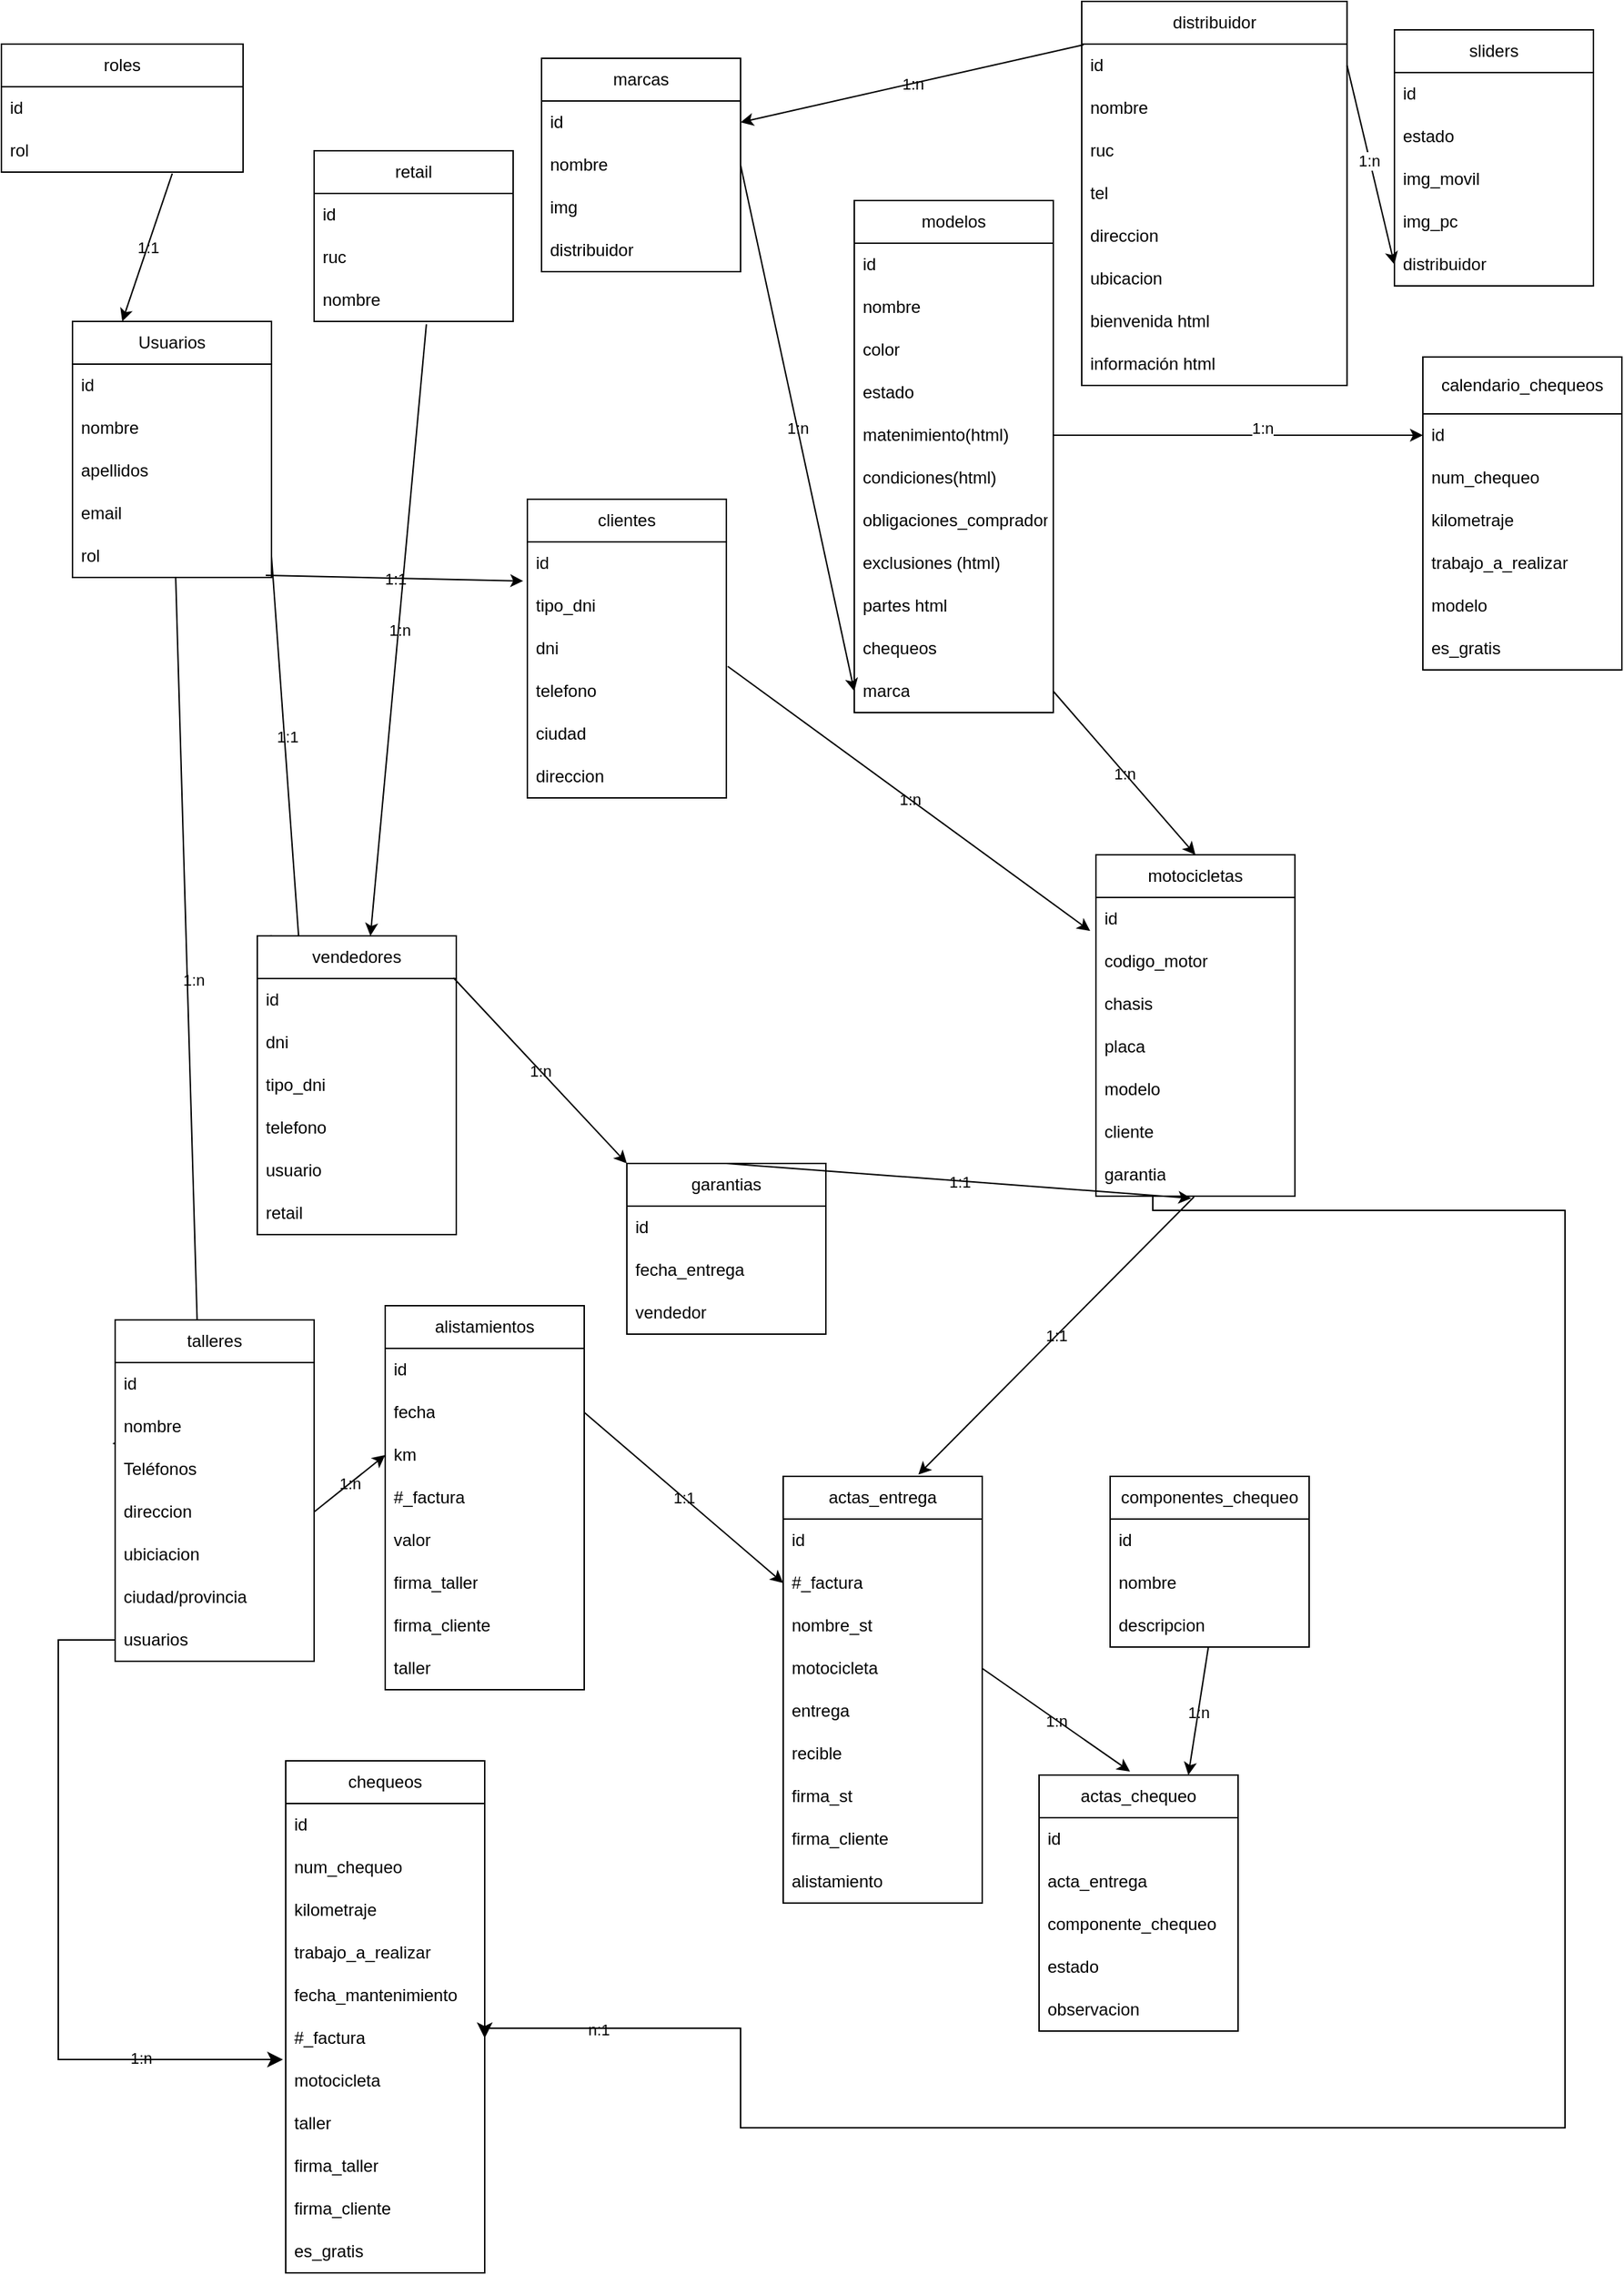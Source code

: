 <mxfile>
    <diagram id="kHcFkAv6b6tLs02qiDEr" name="Page-1">
        <mxGraphModel dx="869" dy="746" grid="1" gridSize="10" guides="1" tooltips="1" connect="1" arrows="1" fold="1" page="1" pageScale="1" pageWidth="1169" pageHeight="1654" math="0" shadow="0">
            <root>
                <mxCell id="0"/>
                <mxCell id="1" parent="0"/>
                <mxCell id="2" value="retail" style="swimlane;fontStyle=0;childLayout=stackLayout;horizontal=1;startSize=30;horizontalStack=0;resizeParent=1;resizeParentMax=0;resizeLast=0;collapsible=1;marginBottom=0;whiteSpace=wrap;html=1;labelBackgroundColor=none;labelBorderColor=none;swimlaneFillColor=default;" parent="1" vertex="1">
                    <mxGeometry x="240" y="115" width="140" height="120" as="geometry"/>
                </mxCell>
                <mxCell id="3" value="id" style="text;strokeColor=none;fillColor=none;align=left;verticalAlign=middle;spacingLeft=4;spacingRight=4;overflow=hidden;points=[[0,0.5],[1,0.5]];portConstraint=eastwest;rotatable=0;whiteSpace=wrap;html=1;labelBackgroundColor=none;labelBorderColor=none;swimlaneFillColor=default;" parent="2" vertex="1">
                    <mxGeometry y="30" width="140" height="30" as="geometry"/>
                </mxCell>
                <mxCell id="4" value="ruc" style="text;strokeColor=none;fillColor=none;align=left;verticalAlign=middle;spacingLeft=4;spacingRight=4;overflow=hidden;points=[[0,0.5],[1,0.5]];portConstraint=eastwest;rotatable=0;whiteSpace=wrap;html=1;labelBackgroundColor=none;labelBorderColor=none;swimlaneFillColor=default;" parent="2" vertex="1">
                    <mxGeometry y="60" width="140" height="30" as="geometry"/>
                </mxCell>
                <mxCell id="5" value="nombre" style="text;strokeColor=none;fillColor=none;align=left;verticalAlign=middle;spacingLeft=4;spacingRight=4;overflow=hidden;points=[[0,0.5],[1,0.5]];portConstraint=eastwest;rotatable=0;whiteSpace=wrap;html=1;labelBackgroundColor=none;labelBorderColor=none;swimlaneFillColor=default;" parent="2" vertex="1">
                    <mxGeometry y="90" width="140" height="30" as="geometry"/>
                </mxCell>
                <mxCell id="9" value="sliders" style="swimlane;fontStyle=0;childLayout=stackLayout;horizontal=1;startSize=30;horizontalStack=0;resizeParent=1;resizeParentMax=0;resizeLast=0;collapsible=1;marginBottom=0;whiteSpace=wrap;html=1;labelBackgroundColor=none;labelBorderColor=none;rounded=0;shadow=0;gradientColor=none;swimlaneFillColor=default;" parent="1" vertex="1">
                    <mxGeometry x="1000" y="30" width="140" height="180" as="geometry"/>
                </mxCell>
                <mxCell id="10" value="id" style="text;strokeColor=none;fillColor=none;align=left;verticalAlign=middle;spacingLeft=4;spacingRight=4;overflow=hidden;points=[[0,0.5],[1,0.5]];portConstraint=eastwest;rotatable=0;whiteSpace=wrap;html=1;labelBackgroundColor=none;labelBorderColor=none;swimlaneFillColor=default;" parent="9" vertex="1">
                    <mxGeometry y="30" width="140" height="30" as="geometry"/>
                </mxCell>
                <mxCell id="11" value="estado" style="text;strokeColor=none;fillColor=none;align=left;verticalAlign=middle;spacingLeft=4;spacingRight=4;overflow=hidden;points=[[0,0.5],[1,0.5]];portConstraint=eastwest;rotatable=0;whiteSpace=wrap;html=1;labelBackgroundColor=none;labelBorderColor=none;swimlaneFillColor=default;" parent="9" vertex="1">
                    <mxGeometry y="60" width="140" height="30" as="geometry"/>
                </mxCell>
                <mxCell id="12" value="img_movil" style="text;strokeColor=none;fillColor=none;align=left;verticalAlign=middle;spacingLeft=4;spacingRight=4;overflow=hidden;points=[[0,0.5],[1,0.5]];portConstraint=eastwest;rotatable=0;whiteSpace=wrap;html=1;labelBackgroundColor=none;labelBorderColor=none;swimlaneFillColor=default;" parent="9" vertex="1">
                    <mxGeometry y="90" width="140" height="30" as="geometry"/>
                </mxCell>
                <mxCell id="13" value="img_pc" style="text;strokeColor=none;fillColor=none;align=left;verticalAlign=middle;spacingLeft=4;spacingRight=4;overflow=hidden;points=[[0,0.5],[1,0.5]];portConstraint=eastwest;rotatable=0;whiteSpace=wrap;html=1;labelBackgroundColor=none;labelBorderColor=none;swimlaneFillColor=default;" parent="9" vertex="1">
                    <mxGeometry y="120" width="140" height="30" as="geometry"/>
                </mxCell>
                <mxCell id="19" value="distribuidor" style="text;strokeColor=none;fillColor=none;align=left;verticalAlign=middle;spacingLeft=4;spacingRight=4;overflow=hidden;points=[[0,0.5],[1,0.5]];portConstraint=eastwest;rotatable=0;whiteSpace=wrap;html=1;labelBackgroundColor=none;labelBorderColor=none;swimlaneFillColor=default;" parent="9" vertex="1">
                    <mxGeometry y="150" width="140" height="30" as="geometry"/>
                </mxCell>
                <mxCell id="233" style="edgeStyle=none;html=1;entryX=-0.014;entryY=-0.1;entryDx=0;entryDy=0;entryPerimeter=0;labelBackgroundColor=none;labelBorderColor=none;" parent="1" source="20" target="127" edge="1">
                    <mxGeometry relative="1" as="geometry">
                        <mxPoint x="140" y="1091" as="targetPoint"/>
                        <Array as="points">
                            <mxPoint x="160" y="1017"/>
                        </Array>
                    </mxGeometry>
                </mxCell>
                <mxCell id="234" value="1:n" style="edgeLabel;html=1;align=center;verticalAlign=middle;resizable=0;points=[];labelBackgroundColor=none;labelBorderColor=none;" parent="233" vertex="1" connectable="0">
                    <mxGeometry x="-0.148" y="4" relative="1" as="geometry">
                        <mxPoint as="offset"/>
                    </mxGeometry>
                </mxCell>
                <mxCell id="235" style="edgeStyle=none;html=1;entryX=0;entryY=0;entryDx=0;entryDy=0;exitX=1;exitY=0.5;exitDx=0;exitDy=0;labelBackgroundColor=none;labelBorderColor=none;" parent="1" source="36" target="110" edge="1">
                    <mxGeometry relative="1" as="geometry">
                        <Array as="points">
                            <mxPoint x="230" y="680"/>
                        </Array>
                    </mxGeometry>
                </mxCell>
                <mxCell id="236" value="1:1" style="edgeLabel;html=1;align=center;verticalAlign=middle;resizable=0;points=[];labelBackgroundColor=none;labelBorderColor=none;" parent="235" vertex="1" connectable="0">
                    <mxGeometry x="-0.189" y="2" relative="1" as="geometry">
                        <mxPoint as="offset"/>
                    </mxGeometry>
                </mxCell>
                <mxCell id="20" value="Usuarios" style="swimlane;fontStyle=0;childLayout=stackLayout;horizontal=1;startSize=30;horizontalStack=0;resizeParent=1;resizeParentMax=0;resizeLast=0;collapsible=1;marginBottom=0;whiteSpace=wrap;html=1;labelBackgroundColor=none;labelBorderColor=none;swimlaneFillColor=default;" parent="1" vertex="1">
                    <mxGeometry x="70" y="235" width="140" height="180" as="geometry"/>
                </mxCell>
                <mxCell id="21" value="id" style="text;strokeColor=none;fillColor=none;align=left;verticalAlign=middle;spacingLeft=4;spacingRight=4;overflow=hidden;points=[[0,0.5],[1,0.5]];portConstraint=eastwest;rotatable=0;whiteSpace=wrap;html=1;labelBackgroundColor=none;labelBorderColor=none;swimlaneFillColor=default;" parent="20" vertex="1">
                    <mxGeometry y="30" width="140" height="30" as="geometry"/>
                </mxCell>
                <mxCell id="22" value="nombre" style="text;strokeColor=none;fillColor=none;align=left;verticalAlign=middle;spacingLeft=4;spacingRight=4;overflow=hidden;points=[[0,0.5],[1,0.5]];portConstraint=eastwest;rotatable=0;whiteSpace=wrap;html=1;labelBackgroundColor=none;labelBorderColor=none;swimlaneFillColor=default;" parent="20" vertex="1">
                    <mxGeometry y="60" width="140" height="30" as="geometry"/>
                </mxCell>
                <mxCell id="23" value="apellidos" style="text;strokeColor=none;fillColor=none;align=left;verticalAlign=middle;spacingLeft=4;spacingRight=4;overflow=hidden;points=[[0,0.5],[1,0.5]];portConstraint=eastwest;rotatable=0;whiteSpace=wrap;html=1;labelBackgroundColor=none;labelBorderColor=none;swimlaneFillColor=default;" parent="20" vertex="1">
                    <mxGeometry y="90" width="140" height="30" as="geometry"/>
                </mxCell>
                <mxCell id="24" value="email" style="text;strokeColor=none;fillColor=none;align=left;verticalAlign=middle;spacingLeft=4;spacingRight=4;overflow=hidden;points=[[0,0.5],[1,0.5]];portConstraint=eastwest;rotatable=0;whiteSpace=wrap;html=1;labelBackgroundColor=none;labelBorderColor=none;swimlaneFillColor=default;" parent="20" vertex="1">
                    <mxGeometry y="120" width="140" height="30" as="geometry"/>
                </mxCell>
                <mxCell id="36" value="rol" style="text;strokeColor=none;fillColor=none;align=left;verticalAlign=middle;spacingLeft=4;spacingRight=4;overflow=hidden;points=[[0,0.5],[1,0.5]];portConstraint=eastwest;rotatable=0;whiteSpace=wrap;html=1;labelBackgroundColor=none;labelBorderColor=none;swimlaneFillColor=default;" parent="20" vertex="1">
                    <mxGeometry y="150" width="140" height="30" as="geometry"/>
                </mxCell>
                <mxCell id="32" value="roles" style="swimlane;fontStyle=0;childLayout=stackLayout;horizontal=1;startSize=30;horizontalStack=0;resizeParent=1;resizeParentMax=0;resizeLast=0;collapsible=1;marginBottom=0;whiteSpace=wrap;html=1;labelBackgroundColor=none;labelBorderColor=none;swimlaneFillColor=default;" parent="1" vertex="1">
                    <mxGeometry x="20" y="40" width="170" height="90" as="geometry">
                        <mxRectangle x="20" y="40" width="70" height="30" as="alternateBounds"/>
                    </mxGeometry>
                </mxCell>
                <mxCell id="33" value="id" style="text;strokeColor=none;fillColor=none;align=left;verticalAlign=middle;spacingLeft=4;spacingRight=4;overflow=hidden;points=[[0,0.5],[1,0.5]];portConstraint=eastwest;rotatable=0;whiteSpace=wrap;html=1;labelBackgroundColor=none;labelBorderColor=none;swimlaneFillColor=default;" parent="32" vertex="1">
                    <mxGeometry y="30" width="170" height="30" as="geometry"/>
                </mxCell>
                <mxCell id="34" value="rol" style="text;strokeColor=none;fillColor=none;align=left;verticalAlign=middle;spacingLeft=4;spacingRight=4;overflow=hidden;points=[[0,0.5],[1,0.5]];portConstraint=eastwest;rotatable=0;whiteSpace=wrap;html=1;labelBackgroundColor=none;labelBorderColor=none;swimlaneFillColor=default;" parent="32" vertex="1">
                    <mxGeometry y="60" width="170" height="30" as="geometry"/>
                </mxCell>
                <mxCell id="38" value="" style="endArrow=classic;html=1;exitX=0.707;exitY=1.033;exitDx=0;exitDy=0;exitPerimeter=0;entryX=0.25;entryY=0;entryDx=0;entryDy=0;labelBackgroundColor=none;labelBorderColor=none;" parent="1" source="34" target="20" edge="1">
                    <mxGeometry relative="1" as="geometry">
                        <mxPoint x="260" y="240" as="sourcePoint"/>
                        <mxPoint x="420" y="240" as="targetPoint"/>
                    </mxGeometry>
                </mxCell>
                <mxCell id="39" value="1:1" style="edgeLabel;resizable=0;html=1;align=center;verticalAlign=middle;labelBackgroundColor=none;labelBorderColor=none;" parent="38" connectable="0" vertex="1">
                    <mxGeometry relative="1" as="geometry"/>
                </mxCell>
                <mxCell id="41" value="marcas" style="swimlane;fontStyle=0;childLayout=stackLayout;horizontal=1;startSize=30;horizontalStack=0;resizeParent=1;resizeParentMax=0;resizeLast=0;collapsible=1;marginBottom=0;whiteSpace=wrap;html=1;labelBackgroundColor=none;labelBorderColor=none;swimlaneFillColor=default;" parent="1" vertex="1">
                    <mxGeometry x="400" y="50" width="140" height="150" as="geometry"/>
                </mxCell>
                <mxCell id="42" value="id" style="text;strokeColor=none;fillColor=none;align=left;verticalAlign=middle;spacingLeft=4;spacingRight=4;overflow=hidden;points=[[0,0.5],[1,0.5]];portConstraint=eastwest;rotatable=0;whiteSpace=wrap;html=1;labelBackgroundColor=none;labelBorderColor=none;swimlaneFillColor=default;" parent="41" vertex="1">
                    <mxGeometry y="30" width="140" height="30" as="geometry"/>
                </mxCell>
                <mxCell id="43" value="nombre" style="text;strokeColor=none;fillColor=none;align=left;verticalAlign=middle;spacingLeft=4;spacingRight=4;overflow=hidden;points=[[0,0.5],[1,0.5]];portConstraint=eastwest;rotatable=0;whiteSpace=wrap;html=1;labelBackgroundColor=none;labelBorderColor=none;swimlaneFillColor=default;" parent="41" vertex="1">
                    <mxGeometry y="60" width="140" height="30" as="geometry"/>
                </mxCell>
                <mxCell id="44" value="img" style="text;strokeColor=none;fillColor=none;align=left;verticalAlign=middle;spacingLeft=4;spacingRight=4;overflow=hidden;points=[[0,0.5],[1,0.5]];portConstraint=eastwest;rotatable=0;whiteSpace=wrap;html=1;labelBackgroundColor=none;labelBorderColor=none;swimlaneFillColor=default;" parent="41" vertex="1">
                    <mxGeometry y="90" width="140" height="30" as="geometry"/>
                </mxCell>
                <mxCell id="273" value="distribuidor&lt;br&gt;" style="text;strokeColor=none;fillColor=none;align=left;verticalAlign=middle;spacingLeft=4;spacingRight=4;overflow=hidden;points=[[0,0.5],[1,0.5]];portConstraint=eastwest;rotatable=0;whiteSpace=wrap;html=1;labelBackgroundColor=none;labelBorderColor=none;swimlaneFillColor=default;" vertex="1" parent="41">
                    <mxGeometry y="120" width="140" height="30" as="geometry"/>
                </mxCell>
                <mxCell id="51" value="distribuidor" style="swimlane;fontStyle=0;childLayout=stackLayout;horizontal=1;startSize=30;horizontalStack=0;resizeParent=1;resizeParentMax=0;resizeLast=0;collapsible=1;marginBottom=0;whiteSpace=wrap;html=1;labelBackgroundColor=none;labelBorderColor=none;swimlaneFillColor=default;aspect=fixed;" parent="1" vertex="1">
                    <mxGeometry x="780" y="10" width="186.67" height="270" as="geometry">
                        <mxRectangle x="860" y="20" width="100" height="30" as="alternateBounds"/>
                    </mxGeometry>
                </mxCell>
                <mxCell id="52" value="id" style="text;strokeColor=none;fillColor=none;align=left;verticalAlign=middle;spacingLeft=4;spacingRight=4;overflow=hidden;points=[[0,0.5],[1,0.5]];portConstraint=eastwest;rotatable=0;whiteSpace=wrap;html=1;labelBackgroundColor=none;labelBorderColor=none;swimlaneFillColor=default;" parent="51" vertex="1">
                    <mxGeometry y="30" width="186.67" height="30" as="geometry"/>
                </mxCell>
                <mxCell id="53" value="nombre" style="text;strokeColor=none;fillColor=none;align=left;verticalAlign=middle;spacingLeft=4;spacingRight=4;overflow=hidden;points=[[0,0.5],[1,0.5]];portConstraint=eastwest;rotatable=0;whiteSpace=wrap;html=1;labelBackgroundColor=none;labelBorderColor=none;swimlaneFillColor=default;" parent="51" vertex="1">
                    <mxGeometry y="60" width="186.67" height="30" as="geometry"/>
                </mxCell>
                <mxCell id="54" value="ruc" style="text;strokeColor=none;fillColor=none;align=left;verticalAlign=middle;spacingLeft=4;spacingRight=4;overflow=hidden;points=[[0,0.5],[1,0.5]];portConstraint=eastwest;rotatable=0;whiteSpace=wrap;html=1;labelBackgroundColor=none;labelBorderColor=none;swimlaneFillColor=default;" parent="51" vertex="1">
                    <mxGeometry y="90" width="186.67" height="30" as="geometry"/>
                </mxCell>
                <mxCell id="55" value="tel" style="text;strokeColor=none;fillColor=none;align=left;verticalAlign=middle;spacingLeft=4;spacingRight=4;overflow=hidden;points=[[0,0.5],[1,0.5]];portConstraint=eastwest;rotatable=0;whiteSpace=wrap;html=1;labelBackgroundColor=none;labelBorderColor=none;swimlaneFillColor=default;" parent="51" vertex="1">
                    <mxGeometry y="120" width="186.67" height="30" as="geometry"/>
                </mxCell>
                <mxCell id="56" value="direccion" style="text;strokeColor=none;fillColor=none;align=left;verticalAlign=middle;spacingLeft=4;spacingRight=4;overflow=hidden;points=[[0,0.5],[1,0.5]];portConstraint=eastwest;rotatable=0;whiteSpace=wrap;html=1;labelBackgroundColor=none;labelBorderColor=none;swimlaneFillColor=default;" parent="51" vertex="1">
                    <mxGeometry y="150" width="186.67" height="30" as="geometry"/>
                </mxCell>
                <mxCell id="247" value="ubicacion" style="text;strokeColor=none;fillColor=none;align=left;verticalAlign=middle;spacingLeft=4;spacingRight=4;overflow=hidden;points=[[0,0.5],[1,0.5]];portConstraint=eastwest;rotatable=0;whiteSpace=wrap;html=1;labelBackgroundColor=none;labelBorderColor=none;swimlaneFillColor=default;" parent="51" vertex="1">
                    <mxGeometry y="180" width="186.67" height="30" as="geometry"/>
                </mxCell>
                <mxCell id="252" value="bienvenida html" style="text;strokeColor=none;fillColor=none;align=left;verticalAlign=middle;spacingLeft=4;spacingRight=4;overflow=hidden;points=[[0,0.5],[1,0.5]];portConstraint=eastwest;rotatable=0;whiteSpace=wrap;html=1;labelBackgroundColor=none;labelBorderColor=none;swimlaneFillColor=default;" parent="51" vertex="1">
                    <mxGeometry y="210" width="186.67" height="30" as="geometry"/>
                </mxCell>
                <mxCell id="253" value="información html" style="text;strokeColor=none;fillColor=none;align=left;verticalAlign=middle;spacingLeft=4;spacingRight=4;overflow=hidden;points=[[0,0.5],[1,0.5]];portConstraint=eastwest;rotatable=0;whiteSpace=wrap;html=1;labelBackgroundColor=none;labelBorderColor=none;swimlaneFillColor=default;" parent="51" vertex="1">
                    <mxGeometry y="240" width="186.67" height="30" as="geometry"/>
                </mxCell>
                <mxCell id="64" value="" style="endArrow=classic;html=1;exitX=0.007;exitY=0.017;exitDx=0;exitDy=0;exitPerimeter=0;entryX=1;entryY=0.5;entryDx=0;entryDy=0;labelBackgroundColor=none;labelBorderColor=none;" parent="1" source="52" target="42" edge="1">
                    <mxGeometry relative="1" as="geometry">
                        <mxPoint x="540" y="210" as="sourcePoint"/>
                        <mxPoint x="600" y="100" as="targetPoint"/>
                    </mxGeometry>
                </mxCell>
                <mxCell id="65" value="1:n" style="edgeLabel;resizable=0;html=1;align=center;verticalAlign=middle;labelBackgroundColor=none;labelBorderColor=none;" parent="64" connectable="0" vertex="1">
                    <mxGeometry relative="1" as="geometry"/>
                </mxCell>
                <mxCell id="67" value="modelos" style="swimlane;fontStyle=0;childLayout=stackLayout;horizontal=1;startSize=30;horizontalStack=0;resizeParent=1;resizeParentMax=0;resizeLast=0;collapsible=1;marginBottom=0;whiteSpace=wrap;html=1;labelBackgroundColor=none;labelBorderColor=none;swimlaneFillColor=default;" parent="1" vertex="1">
                    <mxGeometry x="620" y="150" width="140" height="360" as="geometry"/>
                </mxCell>
                <mxCell id="68" value="id" style="text;strokeColor=none;fillColor=none;align=left;verticalAlign=middle;spacingLeft=4;spacingRight=4;overflow=hidden;points=[[0,0.5],[1,0.5]];portConstraint=eastwest;rotatable=0;whiteSpace=wrap;html=1;labelBackgroundColor=none;labelBorderColor=none;swimlaneFillColor=default;" parent="67" vertex="1">
                    <mxGeometry y="30" width="140" height="30" as="geometry"/>
                </mxCell>
                <mxCell id="69" value="nombre" style="text;strokeColor=none;fillColor=none;align=left;verticalAlign=middle;spacingLeft=4;spacingRight=4;overflow=hidden;points=[[0,0.5],[1,0.5]];portConstraint=eastwest;rotatable=0;whiteSpace=wrap;html=1;labelBackgroundColor=none;labelBorderColor=none;swimlaneFillColor=default;" parent="67" vertex="1">
                    <mxGeometry y="60" width="140" height="30" as="geometry"/>
                </mxCell>
                <mxCell id="70" value="color" style="text;strokeColor=none;fillColor=none;align=left;verticalAlign=middle;spacingLeft=4;spacingRight=4;overflow=hidden;points=[[0,0.5],[1,0.5]];portConstraint=eastwest;rotatable=0;whiteSpace=wrap;html=1;labelBackgroundColor=none;labelBorderColor=none;swimlaneFillColor=default;" parent="67" vertex="1">
                    <mxGeometry y="90" width="140" height="30" as="geometry"/>
                </mxCell>
                <mxCell id="74" value="estado" style="text;strokeColor=none;fillColor=none;align=left;verticalAlign=middle;spacingLeft=4;spacingRight=4;overflow=hidden;points=[[0,0.5],[1,0.5]];portConstraint=eastwest;rotatable=0;whiteSpace=wrap;html=1;labelBackgroundColor=none;labelBorderColor=none;swimlaneFillColor=default;" parent="67" vertex="1">
                    <mxGeometry y="120" width="140" height="30" as="geometry"/>
                </mxCell>
                <mxCell id="75" value="matenimiento(html)" style="text;strokeColor=none;fillColor=none;align=left;verticalAlign=middle;spacingLeft=4;spacingRight=4;overflow=hidden;points=[[0,0.5],[1,0.5]];portConstraint=eastwest;rotatable=0;whiteSpace=wrap;html=1;labelBackgroundColor=none;labelBorderColor=none;swimlaneFillColor=default;" parent="67" vertex="1">
                    <mxGeometry y="150" width="140" height="30" as="geometry"/>
                </mxCell>
                <mxCell id="81" value="condiciones(html)" style="text;strokeColor=none;fillColor=none;align=left;verticalAlign=middle;spacingLeft=4;spacingRight=4;overflow=hidden;points=[[0,0.5],[1,0.5]];portConstraint=eastwest;rotatable=0;whiteSpace=wrap;html=1;labelBackgroundColor=none;labelBorderColor=none;swimlaneFillColor=default;" parent="67" vertex="1">
                    <mxGeometry y="180" width="140" height="30" as="geometry"/>
                </mxCell>
                <mxCell id="82" value="obligaciones_comprador(html)" style="text;strokeColor=none;fillColor=none;align=left;verticalAlign=middle;spacingLeft=4;spacingRight=4;overflow=hidden;points=[[0,0.5],[1,0.5]];portConstraint=eastwest;rotatable=0;whiteSpace=wrap;html=1;labelBackgroundColor=none;labelBorderColor=none;swimlaneFillColor=default;" parent="67" vertex="1">
                    <mxGeometry y="210" width="140" height="30" as="geometry"/>
                </mxCell>
                <mxCell id="84" value="exclusiones (html)" style="text;strokeColor=none;fillColor=none;align=left;verticalAlign=middle;spacingLeft=4;spacingRight=4;overflow=hidden;points=[[0,0.5],[1,0.5]];portConstraint=eastwest;rotatable=0;whiteSpace=wrap;html=1;labelBackgroundColor=none;labelBorderColor=none;swimlaneFillColor=default;" parent="67" vertex="1">
                    <mxGeometry y="240" width="140" height="30" as="geometry"/>
                </mxCell>
                <mxCell id="103" value="partes html" style="text;strokeColor=none;fillColor=none;align=left;verticalAlign=middle;spacingLeft=4;spacingRight=4;overflow=hidden;points=[[0,0.5],[1,0.5]];portConstraint=eastwest;rotatable=0;whiteSpace=wrap;html=1;labelBackgroundColor=none;labelBorderColor=none;swimlaneFillColor=default;" parent="67" vertex="1">
                    <mxGeometry y="270" width="140" height="30" as="geometry"/>
                </mxCell>
                <mxCell id="77" value="chequeos" style="text;strokeColor=none;fillColor=none;align=left;verticalAlign=middle;spacingLeft=4;spacingRight=4;overflow=hidden;points=[[0,0.5],[1,0.5]];portConstraint=eastwest;rotatable=0;whiteSpace=wrap;html=1;labelBackgroundColor=none;labelBorderColor=none;swimlaneFillColor=default;" parent="67" vertex="1">
                    <mxGeometry y="300" width="140" height="30" as="geometry"/>
                </mxCell>
                <mxCell id="78" value="marca" style="text;strokeColor=none;fillColor=none;align=left;verticalAlign=middle;spacingLeft=4;spacingRight=4;overflow=hidden;points=[[0,0.5],[1,0.5]];portConstraint=eastwest;rotatable=0;whiteSpace=wrap;html=1;labelBackgroundColor=none;labelBorderColor=none;swimlaneFillColor=default;" parent="67" vertex="1">
                    <mxGeometry y="330" width="140" height="30" as="geometry"/>
                </mxCell>
                <mxCell id="71" value="" style="endArrow=classic;html=1;exitX=1;exitY=0.5;exitDx=0;exitDy=0;entryX=0;entryY=0.5;entryDx=0;entryDy=0;labelBackgroundColor=none;labelBorderColor=none;" parent="1" source="43" target="78" edge="1">
                    <mxGeometry relative="1" as="geometry">
                        <mxPoint x="570" y="240" as="sourcePoint"/>
                        <mxPoint x="730" y="240" as="targetPoint"/>
                    </mxGeometry>
                </mxCell>
                <mxCell id="72" value="1:n" style="edgeLabel;resizable=0;html=1;align=center;verticalAlign=middle;labelBackgroundColor=none;labelBorderColor=none;" parent="71" connectable="0" vertex="1">
                    <mxGeometry relative="1" as="geometry"/>
                </mxCell>
                <mxCell id="110" value="vendedores" style="swimlane;fontStyle=0;childLayout=stackLayout;horizontal=1;startSize=30;horizontalStack=0;resizeParent=1;resizeParentMax=0;resizeLast=0;collapsible=1;marginBottom=0;whiteSpace=wrap;html=1;labelBackgroundColor=none;labelBorderColor=none;swimlaneFillColor=default;" parent="1" vertex="1">
                    <mxGeometry x="200" y="667" width="140" height="210" as="geometry"/>
                </mxCell>
                <mxCell id="111" value="id" style="text;strokeColor=none;fillColor=none;align=left;verticalAlign=middle;spacingLeft=4;spacingRight=4;overflow=hidden;points=[[0,0.5],[1,0.5]];portConstraint=eastwest;rotatable=0;whiteSpace=wrap;html=1;labelBackgroundColor=none;labelBorderColor=none;swimlaneFillColor=default;" parent="110" vertex="1">
                    <mxGeometry y="30" width="140" height="30" as="geometry"/>
                </mxCell>
                <mxCell id="112" value="dni" style="text;strokeColor=none;fillColor=none;align=left;verticalAlign=middle;spacingLeft=4;spacingRight=4;overflow=hidden;points=[[0,0.5],[1,0.5]];portConstraint=eastwest;rotatable=0;whiteSpace=wrap;html=1;labelBackgroundColor=none;labelBorderColor=none;swimlaneFillColor=default;" parent="110" vertex="1">
                    <mxGeometry y="60" width="140" height="30" as="geometry"/>
                </mxCell>
                <mxCell id="113" value="tipo_dni" style="text;strokeColor=none;fillColor=none;align=left;verticalAlign=middle;spacingLeft=4;spacingRight=4;overflow=hidden;points=[[0,0.5],[1,0.5]];portConstraint=eastwest;rotatable=0;whiteSpace=wrap;html=1;labelBackgroundColor=none;labelBorderColor=none;swimlaneFillColor=default;" parent="110" vertex="1">
                    <mxGeometry y="90" width="140" height="30" as="geometry"/>
                </mxCell>
                <mxCell id="114" value="telefono" style="text;strokeColor=none;fillColor=none;align=left;verticalAlign=middle;spacingLeft=4;spacingRight=4;overflow=hidden;points=[[0,0.5],[1,0.5]];portConstraint=eastwest;rotatable=0;whiteSpace=wrap;html=1;labelBackgroundColor=none;labelBorderColor=none;swimlaneFillColor=default;" parent="110" vertex="1">
                    <mxGeometry y="120" width="140" height="30" as="geometry"/>
                </mxCell>
                <mxCell id="116" value="usuario" style="text;strokeColor=none;fillColor=none;align=left;verticalAlign=middle;spacingLeft=4;spacingRight=4;overflow=hidden;points=[[0,0.5],[1,0.5]];portConstraint=eastwest;rotatable=0;whiteSpace=wrap;html=1;labelBackgroundColor=none;labelBorderColor=none;swimlaneFillColor=default;" parent="110" vertex="1">
                    <mxGeometry y="150" width="140" height="30" as="geometry"/>
                </mxCell>
                <mxCell id="123" value="retail" style="text;strokeColor=none;fillColor=none;align=left;verticalAlign=middle;spacingLeft=4;spacingRight=4;overflow=hidden;points=[[0,0.5],[1,0.5]];portConstraint=eastwest;rotatable=0;whiteSpace=wrap;html=1;labelBackgroundColor=none;labelBorderColor=none;swimlaneFillColor=default;" parent="110" vertex="1">
                    <mxGeometry y="180" width="140" height="30" as="geometry"/>
                </mxCell>
                <mxCell id="120" value="" style="endArrow=classic;html=1;exitX=0.564;exitY=1.067;exitDx=0;exitDy=0;exitPerimeter=0;labelBackgroundColor=none;labelBorderColor=none;" parent="1" source="5" target="110" edge="1">
                    <mxGeometry relative="1" as="geometry">
                        <mxPoint x="333.36" y="238" as="sourcePoint"/>
                        <mxPoint x="450" y="440" as="targetPoint"/>
                    </mxGeometry>
                </mxCell>
                <mxCell id="121" value="1:n" style="edgeLabel;resizable=0;html=1;align=center;verticalAlign=middle;labelBackgroundColor=none;labelBorderColor=none;" parent="120" connectable="0" vertex="1">
                    <mxGeometry relative="1" as="geometry"/>
                </mxCell>
                <mxCell id="124" value="talleres" style="swimlane;fontStyle=0;childLayout=stackLayout;horizontal=1;startSize=30;horizontalStack=0;resizeParent=1;resizeParentMax=0;resizeLast=0;collapsible=1;marginBottom=0;whiteSpace=wrap;html=1;labelBackgroundColor=none;labelBorderColor=none;swimlaneFillColor=default;" parent="1" vertex="1">
                    <mxGeometry x="100" y="937" width="140" height="240" as="geometry"/>
                </mxCell>
                <mxCell id="125" value="id" style="text;strokeColor=none;fillColor=none;align=left;verticalAlign=middle;spacingLeft=4;spacingRight=4;overflow=hidden;points=[[0,0.5],[1,0.5]];portConstraint=eastwest;rotatable=0;whiteSpace=wrap;html=1;labelBackgroundColor=none;labelBorderColor=none;swimlaneFillColor=default;" parent="124" vertex="1">
                    <mxGeometry y="30" width="140" height="30" as="geometry"/>
                </mxCell>
                <mxCell id="126" value="nombre" style="text;strokeColor=none;fillColor=none;align=left;verticalAlign=middle;spacingLeft=4;spacingRight=4;overflow=hidden;points=[[0,0.5],[1,0.5]];portConstraint=eastwest;rotatable=0;whiteSpace=wrap;html=1;labelBackgroundColor=none;labelBorderColor=none;swimlaneFillColor=default;" parent="124" vertex="1">
                    <mxGeometry y="60" width="140" height="30" as="geometry"/>
                </mxCell>
                <mxCell id="127" value="Teléfonos" style="text;strokeColor=none;fillColor=none;align=left;verticalAlign=middle;spacingLeft=4;spacingRight=4;overflow=hidden;points=[[0,0.5],[1,0.5]];portConstraint=eastwest;rotatable=0;whiteSpace=wrap;html=1;labelBackgroundColor=none;labelBorderColor=none;swimlaneFillColor=default;" parent="124" vertex="1">
                    <mxGeometry y="90" width="140" height="30" as="geometry"/>
                </mxCell>
                <mxCell id="128" value="direccion" style="text;strokeColor=none;fillColor=none;align=left;verticalAlign=middle;spacingLeft=4;spacingRight=4;overflow=hidden;points=[[0,0.5],[1,0.5]];portConstraint=eastwest;rotatable=0;whiteSpace=wrap;html=1;labelBackgroundColor=none;labelBorderColor=none;swimlaneFillColor=default;" parent="124" vertex="1">
                    <mxGeometry y="120" width="140" height="30" as="geometry"/>
                </mxCell>
                <mxCell id="129" value="ubiciacion" style="text;strokeColor=none;fillColor=none;align=left;verticalAlign=middle;spacingLeft=4;spacingRight=4;overflow=hidden;points=[[0,0.5],[1,0.5]];portConstraint=eastwest;rotatable=0;whiteSpace=wrap;html=1;labelBackgroundColor=none;labelBorderColor=none;swimlaneFillColor=default;" parent="124" vertex="1">
                    <mxGeometry y="150" width="140" height="30" as="geometry"/>
                </mxCell>
                <mxCell id="130" value="ciudad/provincia" style="text;strokeColor=none;fillColor=none;align=left;verticalAlign=middle;spacingLeft=4;spacingRight=4;overflow=hidden;points=[[0,0.5],[1,0.5]];portConstraint=eastwest;rotatable=0;whiteSpace=wrap;html=1;labelBackgroundColor=none;labelBorderColor=none;swimlaneFillColor=default;" parent="124" vertex="1">
                    <mxGeometry y="180" width="140" height="30" as="geometry"/>
                </mxCell>
                <mxCell id="140" value="usuarios" style="text;strokeColor=none;fillColor=none;align=left;verticalAlign=middle;spacingLeft=4;spacingRight=4;overflow=hidden;points=[[0,0.5],[1,0.5]];portConstraint=eastwest;rotatable=0;whiteSpace=wrap;html=1;labelBackgroundColor=none;labelBorderColor=none;swimlaneFillColor=default;" parent="124" vertex="1">
                    <mxGeometry y="210" width="140" height="30" as="geometry"/>
                </mxCell>
                <mxCell id="141" value="motocicletas" style="swimlane;fontStyle=0;childLayout=stackLayout;horizontal=1;startSize=30;horizontalStack=0;resizeParent=1;resizeParentMax=0;resizeLast=0;collapsible=1;marginBottom=0;whiteSpace=wrap;html=1;labelBackgroundColor=none;labelBorderColor=none;swimlaneFillColor=default;" parent="1" vertex="1">
                    <mxGeometry x="790" y="610" width="140" height="240" as="geometry"/>
                </mxCell>
                <mxCell id="142" value="id" style="text;strokeColor=none;fillColor=none;align=left;verticalAlign=middle;spacingLeft=4;spacingRight=4;overflow=hidden;points=[[0,0.5],[1,0.5]];portConstraint=eastwest;rotatable=0;whiteSpace=wrap;html=1;labelBackgroundColor=none;labelBorderColor=none;swimlaneFillColor=default;" parent="141" vertex="1">
                    <mxGeometry y="30" width="140" height="30" as="geometry"/>
                </mxCell>
                <mxCell id="143" value="codigo_motor" style="text;strokeColor=none;fillColor=none;align=left;verticalAlign=middle;spacingLeft=4;spacingRight=4;overflow=hidden;points=[[0,0.5],[1,0.5]];portConstraint=eastwest;rotatable=0;whiteSpace=wrap;html=1;labelBackgroundColor=none;labelBorderColor=none;swimlaneFillColor=default;" parent="141" vertex="1">
                    <mxGeometry y="60" width="140" height="30" as="geometry"/>
                </mxCell>
                <mxCell id="144" value="chasis" style="text;strokeColor=none;fillColor=none;align=left;verticalAlign=middle;spacingLeft=4;spacingRight=4;overflow=hidden;points=[[0,0.5],[1,0.5]];portConstraint=eastwest;rotatable=0;whiteSpace=wrap;html=1;labelBackgroundColor=none;labelBorderColor=none;swimlaneFillColor=default;" parent="141" vertex="1">
                    <mxGeometry y="90" width="140" height="30" as="geometry"/>
                </mxCell>
                <mxCell id="157" value="placa" style="text;strokeColor=none;fillColor=none;align=left;verticalAlign=middle;spacingLeft=4;spacingRight=4;overflow=hidden;points=[[0,0.5],[1,0.5]];portConstraint=eastwest;rotatable=0;whiteSpace=wrap;html=1;labelBackgroundColor=none;labelBorderColor=none;swimlaneFillColor=default;" parent="141" vertex="1">
                    <mxGeometry y="120" width="140" height="30" as="geometry"/>
                </mxCell>
                <mxCell id="156" value="modelo" style="text;strokeColor=none;fillColor=none;align=left;verticalAlign=middle;spacingLeft=4;spacingRight=4;overflow=hidden;points=[[0,0.5],[1,0.5]];portConstraint=eastwest;rotatable=0;whiteSpace=wrap;html=1;labelBackgroundColor=none;labelBorderColor=none;swimlaneFillColor=default;" parent="141" vertex="1">
                    <mxGeometry y="150" width="140" height="30" as="geometry"/>
                </mxCell>
                <mxCell id="160" value="cliente" style="text;strokeColor=none;fillColor=none;align=left;verticalAlign=middle;spacingLeft=4;spacingRight=4;overflow=hidden;points=[[0,0.5],[1,0.5]];portConstraint=eastwest;rotatable=0;whiteSpace=wrap;html=1;labelBackgroundColor=none;labelBorderColor=none;swimlaneFillColor=default;" parent="141" vertex="1">
                    <mxGeometry y="180" width="140" height="30" as="geometry"/>
                </mxCell>
                <mxCell id="174" value="garantia" style="text;strokeColor=none;fillColor=none;align=left;verticalAlign=middle;spacingLeft=4;spacingRight=4;overflow=hidden;points=[[0,0.5],[1,0.5]];portConstraint=eastwest;rotatable=0;whiteSpace=wrap;html=1;labelBackgroundColor=none;labelBorderColor=none;swimlaneFillColor=default;" parent="141" vertex="1">
                    <mxGeometry y="210" width="140" height="30" as="geometry"/>
                </mxCell>
                <mxCell id="145" value="clientes" style="swimlane;fontStyle=0;childLayout=stackLayout;horizontal=1;startSize=30;horizontalStack=0;resizeParent=1;resizeParentMax=0;resizeLast=0;collapsible=1;marginBottom=0;whiteSpace=wrap;html=1;labelBackgroundColor=none;labelBorderColor=none;swimlaneFillColor=default;" parent="1" vertex="1">
                    <mxGeometry x="390" y="360" width="140" height="210" as="geometry"/>
                </mxCell>
                <mxCell id="146" value="id" style="text;strokeColor=none;fillColor=none;align=left;verticalAlign=middle;spacingLeft=4;spacingRight=4;overflow=hidden;points=[[0,0.5],[1,0.5]];portConstraint=eastwest;rotatable=0;whiteSpace=wrap;html=1;labelBackgroundColor=none;labelBorderColor=none;swimlaneFillColor=default;" parent="145" vertex="1">
                    <mxGeometry y="30" width="140" height="30" as="geometry"/>
                </mxCell>
                <mxCell id="147" value="tipo_dni" style="text;strokeColor=none;fillColor=none;align=left;verticalAlign=middle;spacingLeft=4;spacingRight=4;overflow=hidden;points=[[0,0.5],[1,0.5]];portConstraint=eastwest;rotatable=0;whiteSpace=wrap;html=1;labelBackgroundColor=none;labelBorderColor=none;swimlaneFillColor=default;" parent="145" vertex="1">
                    <mxGeometry y="60" width="140" height="30" as="geometry"/>
                </mxCell>
                <mxCell id="148" value="dni" style="text;strokeColor=none;fillColor=none;align=left;verticalAlign=middle;spacingLeft=4;spacingRight=4;overflow=hidden;points=[[0,0.5],[1,0.5]];portConstraint=eastwest;rotatable=0;whiteSpace=wrap;html=1;labelBackgroundColor=none;labelBorderColor=none;swimlaneFillColor=default;" parent="145" vertex="1">
                    <mxGeometry y="90" width="140" height="30" as="geometry"/>
                </mxCell>
                <mxCell id="149" value="telefono" style="text;strokeColor=none;fillColor=none;align=left;verticalAlign=middle;spacingLeft=4;spacingRight=4;overflow=hidden;points=[[0,0.5],[1,0.5]];portConstraint=eastwest;rotatable=0;whiteSpace=wrap;html=1;labelBackgroundColor=none;labelBorderColor=none;swimlaneFillColor=default;" parent="145" vertex="1">
                    <mxGeometry y="120" width="140" height="30" as="geometry"/>
                </mxCell>
                <mxCell id="150" value="ciudad" style="text;strokeColor=none;fillColor=none;align=left;verticalAlign=middle;spacingLeft=4;spacingRight=4;overflow=hidden;points=[[0,0.5],[1,0.5]];portConstraint=eastwest;rotatable=0;whiteSpace=wrap;html=1;labelBackgroundColor=none;labelBorderColor=none;swimlaneFillColor=default;" parent="145" vertex="1">
                    <mxGeometry y="150" width="140" height="30" as="geometry"/>
                </mxCell>
                <mxCell id="151" value="direccion" style="text;strokeColor=none;fillColor=none;align=left;verticalAlign=middle;spacingLeft=4;spacingRight=4;overflow=hidden;points=[[0,0.5],[1,0.5]];portConstraint=eastwest;rotatable=0;whiteSpace=wrap;html=1;labelBackgroundColor=none;labelBorderColor=none;swimlaneFillColor=default;" parent="145" vertex="1">
                    <mxGeometry y="180" width="140" height="30" as="geometry"/>
                </mxCell>
                <mxCell id="152" value="" style="endArrow=classic;html=1;exitX=0.971;exitY=0.95;exitDx=0;exitDy=0;exitPerimeter=0;entryX=-0.021;entryY=-0.083;entryDx=0;entryDy=0;entryPerimeter=0;labelBackgroundColor=none;labelBorderColor=none;" parent="1" source="36" target="147" edge="1">
                    <mxGeometry relative="1" as="geometry">
                        <mxPoint x="260" y="580" as="sourcePoint"/>
                        <mxPoint x="360" y="580" as="targetPoint"/>
                    </mxGeometry>
                </mxCell>
                <mxCell id="153" value="1:1" style="edgeLabel;resizable=0;html=1;align=center;verticalAlign=middle;labelBackgroundColor=none;labelBorderColor=none;" parent="152" connectable="0" vertex="1">
                    <mxGeometry relative="1" as="geometry"/>
                </mxCell>
                <mxCell id="154" value="" style="endArrow=classic;html=1;entryX=0.5;entryY=0;entryDx=0;entryDy=0;labelBackgroundColor=none;labelBorderColor=none;exitX=1;exitY=0.5;exitDx=0;exitDy=0;" parent="1" source="78" target="141" edge="1">
                    <mxGeometry relative="1" as="geometry">
                        <mxPoint x="736.364" y="570" as="sourcePoint"/>
                        <mxPoint x="770" y="630" as="targetPoint"/>
                    </mxGeometry>
                </mxCell>
                <mxCell id="155" value="1:n" style="edgeLabel;resizable=0;html=1;align=center;verticalAlign=middle;labelBackgroundColor=none;labelBorderColor=none;" parent="154" connectable="0" vertex="1">
                    <mxGeometry relative="1" as="geometry"/>
                </mxCell>
                <mxCell id="158" value="" style="endArrow=classic;html=1;exitX=1.007;exitY=-0.083;exitDx=0;exitDy=0;exitPerimeter=0;entryX=-0.029;entryY=0.783;entryDx=0;entryDy=0;entryPerimeter=0;labelBackgroundColor=none;labelBorderColor=none;" parent="1" source="149" target="142" edge="1">
                    <mxGeometry relative="1" as="geometry">
                        <mxPoint x="680" y="630" as="sourcePoint"/>
                        <mxPoint x="780" y="630" as="targetPoint"/>
                    </mxGeometry>
                </mxCell>
                <mxCell id="159" value="1:n" style="edgeLabel;resizable=0;html=1;align=center;verticalAlign=middle;labelBackgroundColor=none;labelBorderColor=none;" parent="158" connectable="0" vertex="1">
                    <mxGeometry relative="1" as="geometry"/>
                </mxCell>
                <mxCell id="161" value="garantias" style="swimlane;fontStyle=0;childLayout=stackLayout;horizontal=1;startSize=30;horizontalStack=0;resizeParent=1;resizeParentMax=0;resizeLast=0;collapsible=1;marginBottom=0;whiteSpace=wrap;html=1;labelBackgroundColor=none;labelBorderColor=none;swimlaneFillColor=default;" parent="1" vertex="1">
                    <mxGeometry x="460" y="827" width="140" height="120" as="geometry"/>
                </mxCell>
                <mxCell id="162" value="id" style="text;strokeColor=none;fillColor=none;align=left;verticalAlign=middle;spacingLeft=4;spacingRight=4;overflow=hidden;points=[[0,0.5],[1,0.5]];portConstraint=eastwest;rotatable=0;whiteSpace=wrap;html=1;labelBackgroundColor=none;labelBorderColor=none;swimlaneFillColor=default;" parent="161" vertex="1">
                    <mxGeometry y="30" width="140" height="30" as="geometry"/>
                </mxCell>
                <mxCell id="163" value="fecha_entrega" style="text;strokeColor=none;fillColor=none;align=left;verticalAlign=middle;spacingLeft=4;spacingRight=4;overflow=hidden;points=[[0,0.5],[1,0.5]];portConstraint=eastwest;rotatable=0;whiteSpace=wrap;html=1;labelBackgroundColor=none;labelBorderColor=none;swimlaneFillColor=default;" parent="161" vertex="1">
                    <mxGeometry y="60" width="140" height="30" as="geometry"/>
                </mxCell>
                <mxCell id="171" value="vendedor" style="text;strokeColor=none;fillColor=none;align=left;verticalAlign=middle;spacingLeft=4;spacingRight=4;overflow=hidden;points=[[0,0.5],[1,0.5]];portConstraint=eastwest;rotatable=0;whiteSpace=wrap;html=1;labelBackgroundColor=none;labelBorderColor=none;swimlaneFillColor=default;" parent="161" vertex="1">
                    <mxGeometry y="90" width="140" height="30" as="geometry"/>
                </mxCell>
                <mxCell id="168" value="" style="endArrow=classic;html=1;exitX=0.986;exitY=-0.017;exitDx=0;exitDy=0;exitPerimeter=0;entryX=0;entryY=0;entryDx=0;entryDy=0;labelBackgroundColor=none;labelBorderColor=none;" parent="1" source="111" target="161" edge="1">
                    <mxGeometry relative="1" as="geometry">
                        <mxPoint x="490" y="780" as="sourcePoint"/>
                        <mxPoint x="650" y="780" as="targetPoint"/>
                    </mxGeometry>
                </mxCell>
                <mxCell id="169" value="1:n" style="edgeLabel;resizable=0;html=1;align=center;verticalAlign=middle;labelBackgroundColor=none;labelBorderColor=none;" parent="168" connectable="0" vertex="1">
                    <mxGeometry relative="1" as="geometry"/>
                </mxCell>
                <mxCell id="172" value="" style="endArrow=classic;html=1;exitX=0.5;exitY=0;exitDx=0;exitDy=0;entryX=0.479;entryY=1.05;entryDx=0;entryDy=0;entryPerimeter=0;labelBackgroundColor=none;labelBorderColor=none;" parent="1" source="161" target="174" edge="1">
                    <mxGeometry relative="1" as="geometry">
                        <mxPoint x="720" y="780" as="sourcePoint"/>
                        <mxPoint x="820" y="780" as="targetPoint"/>
                    </mxGeometry>
                </mxCell>
                <mxCell id="173" value="1:1" style="edgeLabel;resizable=0;html=1;align=center;verticalAlign=middle;labelBackgroundColor=none;labelBorderColor=none;" parent="172" connectable="0" vertex="1">
                    <mxGeometry relative="1" as="geometry"/>
                </mxCell>
                <mxCell id="176" value="alistamientos" style="swimlane;fontStyle=0;childLayout=stackLayout;horizontal=1;startSize=30;horizontalStack=0;resizeParent=1;resizeParentMax=0;resizeLast=0;collapsible=1;marginBottom=0;whiteSpace=wrap;html=1;labelBackgroundColor=none;labelBorderColor=none;swimlaneFillColor=default;" parent="1" vertex="1">
                    <mxGeometry x="290" y="927" width="140" height="270" as="geometry"/>
                </mxCell>
                <mxCell id="177" value="id" style="text;strokeColor=none;fillColor=none;align=left;verticalAlign=middle;spacingLeft=4;spacingRight=4;overflow=hidden;points=[[0,0.5],[1,0.5]];portConstraint=eastwest;rotatable=0;whiteSpace=wrap;html=1;labelBackgroundColor=none;labelBorderColor=none;swimlaneFillColor=default;" parent="176" vertex="1">
                    <mxGeometry y="30" width="140" height="30" as="geometry"/>
                </mxCell>
                <mxCell id="178" value="fecha" style="text;strokeColor=none;fillColor=none;align=left;verticalAlign=middle;spacingLeft=4;spacingRight=4;overflow=hidden;points=[[0,0.5],[1,0.5]];portConstraint=eastwest;rotatable=0;whiteSpace=wrap;html=1;labelBackgroundColor=none;labelBorderColor=none;swimlaneFillColor=default;" parent="176" vertex="1">
                    <mxGeometry y="60" width="140" height="30" as="geometry"/>
                </mxCell>
                <mxCell id="179" value="km" style="text;strokeColor=none;fillColor=none;align=left;verticalAlign=middle;spacingLeft=4;spacingRight=4;overflow=hidden;points=[[0,0.5],[1,0.5]];portConstraint=eastwest;rotatable=0;whiteSpace=wrap;html=1;labelBackgroundColor=none;labelBorderColor=none;swimlaneFillColor=default;" parent="176" vertex="1">
                    <mxGeometry y="90" width="140" height="30" as="geometry"/>
                </mxCell>
                <mxCell id="187" value="#_factura" style="text;strokeColor=none;fillColor=none;align=left;verticalAlign=middle;spacingLeft=4;spacingRight=4;overflow=hidden;points=[[0,0.5],[1,0.5]];portConstraint=eastwest;rotatable=0;whiteSpace=wrap;html=1;labelBackgroundColor=none;labelBorderColor=none;swimlaneFillColor=default;" parent="176" vertex="1">
                    <mxGeometry y="120" width="140" height="30" as="geometry"/>
                </mxCell>
                <mxCell id="248" value="valor" style="text;strokeColor=none;fillColor=none;align=left;verticalAlign=middle;spacingLeft=4;spacingRight=4;overflow=hidden;points=[[0,0.5],[1,0.5]];portConstraint=eastwest;rotatable=0;whiteSpace=wrap;html=1;labelBackgroundColor=none;labelBorderColor=none;swimlaneFillColor=default;" parent="176" vertex="1">
                    <mxGeometry y="150" width="140" height="30" as="geometry"/>
                </mxCell>
                <mxCell id="180" value="firma_taller" style="text;strokeColor=none;fillColor=none;align=left;verticalAlign=middle;spacingLeft=4;spacingRight=4;overflow=hidden;points=[[0,0.5],[1,0.5]];portConstraint=eastwest;rotatable=0;whiteSpace=wrap;html=1;labelBackgroundColor=none;labelBorderColor=none;swimlaneFillColor=default;" parent="176" vertex="1">
                    <mxGeometry y="180" width="140" height="30" as="geometry"/>
                </mxCell>
                <mxCell id="182" value="firma_cliente" style="text;strokeColor=none;fillColor=none;align=left;verticalAlign=middle;spacingLeft=4;spacingRight=4;overflow=hidden;points=[[0,0.5],[1,0.5]];portConstraint=eastwest;rotatable=0;whiteSpace=wrap;html=1;labelBackgroundColor=none;labelBorderColor=none;swimlaneFillColor=default;" parent="176" vertex="1">
                    <mxGeometry y="210" width="140" height="30" as="geometry"/>
                </mxCell>
                <mxCell id="205" value="taller" style="text;strokeColor=none;fillColor=none;align=left;verticalAlign=middle;spacingLeft=4;spacingRight=4;overflow=hidden;points=[[0,0.5],[1,0.5]];portConstraint=eastwest;rotatable=0;whiteSpace=wrap;html=1;labelBackgroundColor=none;labelBorderColor=none;swimlaneFillColor=default;" parent="176" vertex="1">
                    <mxGeometry y="240" width="140" height="30" as="geometry"/>
                </mxCell>
                <mxCell id="183" value="actas_entrega" style="swimlane;fontStyle=0;childLayout=stackLayout;horizontal=1;startSize=30;horizontalStack=0;resizeParent=1;resizeParentMax=0;resizeLast=0;collapsible=1;marginBottom=0;whiteSpace=wrap;html=1;labelBackgroundColor=none;labelBorderColor=none;swimlaneFillColor=default;" parent="1" vertex="1">
                    <mxGeometry x="570" y="1047" width="140" height="300" as="geometry"/>
                </mxCell>
                <mxCell id="184" value="id" style="text;strokeColor=none;fillColor=none;align=left;verticalAlign=middle;spacingLeft=4;spacingRight=4;overflow=hidden;points=[[0,0.5],[1,0.5]];portConstraint=eastwest;rotatable=0;whiteSpace=wrap;html=1;labelBackgroundColor=none;labelBorderColor=none;swimlaneFillColor=default;" parent="183" vertex="1">
                    <mxGeometry y="30" width="140" height="30" as="geometry"/>
                </mxCell>
                <mxCell id="185" value="#_factura" style="text;strokeColor=none;fillColor=none;align=left;verticalAlign=middle;spacingLeft=4;spacingRight=4;overflow=hidden;points=[[0,0.5],[1,0.5]];portConstraint=eastwest;rotatable=0;whiteSpace=wrap;html=1;labelBackgroundColor=none;labelBorderColor=none;swimlaneFillColor=default;" parent="183" vertex="1">
                    <mxGeometry y="60" width="140" height="30" as="geometry"/>
                </mxCell>
                <mxCell id="186" value="nombre_st" style="text;strokeColor=none;fillColor=none;align=left;verticalAlign=middle;spacingLeft=4;spacingRight=4;overflow=hidden;points=[[0,0.5],[1,0.5]];portConstraint=eastwest;rotatable=0;whiteSpace=wrap;html=1;labelBackgroundColor=none;labelBorderColor=none;swimlaneFillColor=default;" parent="183" vertex="1">
                    <mxGeometry y="90" width="140" height="30" as="geometry"/>
                </mxCell>
                <mxCell id="208" value="motocicleta" style="text;strokeColor=none;fillColor=none;align=left;verticalAlign=middle;spacingLeft=4;spacingRight=4;overflow=hidden;points=[[0,0.5],[1,0.5]];portConstraint=eastwest;rotatable=0;whiteSpace=wrap;html=1;labelBackgroundColor=none;labelBorderColor=none;swimlaneFillColor=default;" parent="183" vertex="1">
                    <mxGeometry y="120" width="140" height="30" as="geometry"/>
                </mxCell>
                <mxCell id="211" value="entrega" style="text;strokeColor=none;fillColor=none;align=left;verticalAlign=middle;spacingLeft=4;spacingRight=4;overflow=hidden;points=[[0,0.5],[1,0.5]];portConstraint=eastwest;rotatable=0;whiteSpace=wrap;html=1;labelBackgroundColor=none;labelBorderColor=none;swimlaneFillColor=default;" parent="183" vertex="1">
                    <mxGeometry y="150" width="140" height="30" as="geometry"/>
                </mxCell>
                <mxCell id="212" value="recible" style="text;strokeColor=none;fillColor=none;align=left;verticalAlign=middle;spacingLeft=4;spacingRight=4;overflow=hidden;points=[[0,0.5],[1,0.5]];portConstraint=eastwest;rotatable=0;whiteSpace=wrap;html=1;labelBackgroundColor=none;labelBorderColor=none;swimlaneFillColor=default;" parent="183" vertex="1">
                    <mxGeometry y="180" width="140" height="30" as="geometry"/>
                </mxCell>
                <mxCell id="213" value="firma_st" style="text;strokeColor=none;fillColor=none;align=left;verticalAlign=middle;spacingLeft=4;spacingRight=4;overflow=hidden;points=[[0,0.5],[1,0.5]];portConstraint=eastwest;rotatable=0;whiteSpace=wrap;html=1;labelBackgroundColor=none;labelBorderColor=none;swimlaneFillColor=default;" parent="183" vertex="1">
                    <mxGeometry y="210" width="140" height="30" as="geometry"/>
                </mxCell>
                <mxCell id="214" value="firma_cliente" style="text;strokeColor=none;fillColor=none;align=left;verticalAlign=middle;spacingLeft=4;spacingRight=4;overflow=hidden;points=[[0,0.5],[1,0.5]];portConstraint=eastwest;rotatable=0;whiteSpace=wrap;html=1;labelBackgroundColor=none;labelBorderColor=none;swimlaneFillColor=default;" parent="183" vertex="1">
                    <mxGeometry y="240" width="140" height="30" as="geometry"/>
                </mxCell>
                <mxCell id="249" value="alistamiento" style="text;strokeColor=none;fillColor=none;align=left;verticalAlign=middle;spacingLeft=4;spacingRight=4;overflow=hidden;points=[[0,0.5],[1,0.5]];portConstraint=eastwest;rotatable=0;whiteSpace=wrap;html=1;labelBackgroundColor=none;labelBorderColor=none;swimlaneFillColor=default;" parent="183" vertex="1">
                    <mxGeometry y="270" width="140" height="30" as="geometry"/>
                </mxCell>
                <mxCell id="188" value="componentes_chequeo" style="swimlane;fontStyle=0;childLayout=stackLayout;horizontal=1;startSize=30;horizontalStack=0;resizeParent=1;resizeParentMax=0;resizeLast=0;collapsible=1;marginBottom=0;whiteSpace=wrap;html=1;labelBackgroundColor=none;labelBorderColor=none;swimlaneFillColor=default;" parent="1" vertex="1">
                    <mxGeometry x="800" y="1047" width="140" height="120" as="geometry"/>
                </mxCell>
                <mxCell id="189" value="id" style="text;strokeColor=none;fillColor=none;align=left;verticalAlign=middle;spacingLeft=4;spacingRight=4;overflow=hidden;points=[[0,0.5],[1,0.5]];portConstraint=eastwest;rotatable=0;whiteSpace=wrap;html=1;labelBackgroundColor=none;labelBorderColor=none;swimlaneFillColor=default;" parent="188" vertex="1">
                    <mxGeometry y="30" width="140" height="30" as="geometry"/>
                </mxCell>
                <mxCell id="190" value="nombre" style="text;strokeColor=none;fillColor=none;align=left;verticalAlign=middle;spacingLeft=4;spacingRight=4;overflow=hidden;points=[[0,0.5],[1,0.5]];portConstraint=eastwest;rotatable=0;whiteSpace=wrap;html=1;labelBackgroundColor=none;labelBorderColor=none;swimlaneFillColor=default;" parent="188" vertex="1">
                    <mxGeometry y="60" width="140" height="30" as="geometry"/>
                </mxCell>
                <mxCell id="191" value="descripcion" style="text;strokeColor=none;fillColor=none;align=left;verticalAlign=middle;spacingLeft=4;spacingRight=4;overflow=hidden;points=[[0,0.5],[1,0.5]];portConstraint=eastwest;rotatable=0;whiteSpace=wrap;html=1;labelBackgroundColor=none;labelBorderColor=none;swimlaneFillColor=default;" parent="188" vertex="1">
                    <mxGeometry y="90" width="140" height="30" as="geometry"/>
                </mxCell>
                <mxCell id="192" value="actas_chequeo" style="swimlane;fontStyle=0;childLayout=stackLayout;horizontal=1;startSize=30;horizontalStack=0;resizeParent=1;resizeParentMax=0;resizeLast=0;collapsible=1;marginBottom=0;whiteSpace=wrap;html=1;labelBackgroundColor=none;labelBorderColor=none;swimlaneFillColor=default;" parent="1" vertex="1">
                    <mxGeometry x="750" y="1257" width="140" height="180" as="geometry"/>
                </mxCell>
                <mxCell id="193" value="id" style="text;strokeColor=none;fillColor=none;align=left;verticalAlign=middle;spacingLeft=4;spacingRight=4;overflow=hidden;points=[[0,0.5],[1,0.5]];portConstraint=eastwest;rotatable=0;whiteSpace=wrap;html=1;labelBackgroundColor=none;labelBorderColor=none;swimlaneFillColor=default;" parent="192" vertex="1">
                    <mxGeometry y="30" width="140" height="30" as="geometry"/>
                </mxCell>
                <mxCell id="194" value="acta_entrega" style="text;strokeColor=none;fillColor=none;align=left;verticalAlign=middle;spacingLeft=4;spacingRight=4;overflow=hidden;points=[[0,0.5],[1,0.5]];portConstraint=eastwest;rotatable=0;whiteSpace=wrap;html=1;labelBackgroundColor=none;labelBorderColor=none;swimlaneFillColor=default;" parent="192" vertex="1">
                    <mxGeometry y="60" width="140" height="30" as="geometry"/>
                </mxCell>
                <mxCell id="195" value="componente_chequeo" style="text;strokeColor=none;fillColor=none;align=left;verticalAlign=middle;spacingLeft=4;spacingRight=4;overflow=hidden;points=[[0,0.5],[1,0.5]];portConstraint=eastwest;rotatable=0;whiteSpace=wrap;html=1;labelBackgroundColor=none;labelBorderColor=none;swimlaneFillColor=default;" parent="192" vertex="1">
                    <mxGeometry y="90" width="140" height="30" as="geometry"/>
                </mxCell>
                <mxCell id="196" value="estado" style="text;strokeColor=none;fillColor=none;align=left;verticalAlign=middle;spacingLeft=4;spacingRight=4;overflow=hidden;points=[[0,0.5],[1,0.5]];portConstraint=eastwest;rotatable=0;whiteSpace=wrap;html=1;labelBackgroundColor=none;labelBorderColor=none;swimlaneFillColor=default;" parent="192" vertex="1">
                    <mxGeometry y="120" width="140" height="30" as="geometry"/>
                </mxCell>
                <mxCell id="197" value="observacion" style="text;strokeColor=none;fillColor=none;align=left;verticalAlign=middle;spacingLeft=4;spacingRight=4;overflow=hidden;points=[[0,0.5],[1,0.5]];portConstraint=eastwest;rotatable=0;whiteSpace=wrap;html=1;labelBackgroundColor=none;labelBorderColor=none;swimlaneFillColor=default;" parent="192" vertex="1">
                    <mxGeometry y="150" width="140" height="30" as="geometry"/>
                </mxCell>
                <mxCell id="198" value="" style="endArrow=classic;html=1;entryX=0.457;entryY=-0.014;entryDx=0;entryDy=0;entryPerimeter=0;exitX=1;exitY=0.5;exitDx=0;exitDy=0;labelBackgroundColor=none;labelBorderColor=none;" parent="1" source="208" target="192" edge="1">
                    <mxGeometry relative="1" as="geometry">
                        <mxPoint x="638" y="1199" as="sourcePoint"/>
                        <mxPoint x="800" y="1177" as="targetPoint"/>
                    </mxGeometry>
                </mxCell>
                <mxCell id="199" value="1:n" style="edgeLabel;resizable=0;html=1;align=center;verticalAlign=middle;labelBackgroundColor=none;labelBorderColor=none;" parent="198" connectable="0" vertex="1">
                    <mxGeometry relative="1" as="geometry"/>
                </mxCell>
                <mxCell id="200" value="" style="endArrow=classic;html=1;exitX=0.493;exitY=1.017;exitDx=0;exitDy=0;entryX=0.75;entryY=0;entryDx=0;entryDy=0;exitPerimeter=0;labelBackgroundColor=none;labelBorderColor=none;" parent="1" source="191" target="192" edge="1">
                    <mxGeometry relative="1" as="geometry">
                        <mxPoint x="670" y="1177" as="sourcePoint"/>
                        <mxPoint x="830" y="1177" as="targetPoint"/>
                    </mxGeometry>
                </mxCell>
                <mxCell id="201" value="1:n" style="edgeLabel;resizable=0;html=1;align=center;verticalAlign=middle;labelBackgroundColor=none;labelBorderColor=none;" parent="200" connectable="0" vertex="1">
                    <mxGeometry relative="1" as="geometry"/>
                </mxCell>
                <mxCell id="203" value="" style="endArrow=classic;html=1;exitX=1;exitY=0.5;exitDx=0;exitDy=0;entryX=0;entryY=0.5;entryDx=0;entryDy=0;labelBackgroundColor=none;labelBorderColor=none;" parent="1" source="128" target="179" edge="1">
                    <mxGeometry relative="1" as="geometry">
                        <mxPoint x="250" y="1141.5" as="sourcePoint"/>
                        <mxPoint x="350" y="1141.5" as="targetPoint"/>
                    </mxGeometry>
                </mxCell>
                <mxCell id="204" value="1:n" style="edgeLabel;resizable=0;html=1;align=center;verticalAlign=middle;labelBackgroundColor=none;labelBorderColor=none;" parent="203" connectable="0" vertex="1">
                    <mxGeometry relative="1" as="geometry"/>
                </mxCell>
                <mxCell id="206" value="" style="endArrow=classic;html=1;exitX=1;exitY=0.5;exitDx=0;exitDy=0;entryX=0;entryY=0.5;entryDx=0;entryDy=0;labelBackgroundColor=none;labelBorderColor=none;" parent="1" source="178" target="185" edge="1">
                    <mxGeometry relative="1" as="geometry">
                        <mxPoint x="490" y="1207" as="sourcePoint"/>
                        <mxPoint x="590" y="1207" as="targetPoint"/>
                        <Array as="points"/>
                    </mxGeometry>
                </mxCell>
                <mxCell id="207" value="1:1" style="edgeLabel;resizable=0;html=1;align=center;verticalAlign=middle;labelBackgroundColor=none;labelBorderColor=none;" parent="206" connectable="0" vertex="1">
                    <mxGeometry relative="1" as="geometry"/>
                </mxCell>
                <mxCell id="209" value="" style="endArrow=classic;html=1;exitX=0.493;exitY=1.017;exitDx=0;exitDy=0;exitPerimeter=0;entryX=0.679;entryY=-0.004;entryDx=0;entryDy=0;entryPerimeter=0;labelBackgroundColor=none;labelBorderColor=none;" parent="1" source="174" target="183" edge="1">
                    <mxGeometry relative="1" as="geometry">
                        <mxPoint x="770" y="920" as="sourcePoint"/>
                        <mxPoint x="870" y="920" as="targetPoint"/>
                    </mxGeometry>
                </mxCell>
                <mxCell id="210" value="1:1" style="edgeLabel;resizable=0;html=1;align=center;verticalAlign=middle;labelBackgroundColor=none;labelBorderColor=none;" parent="209" connectable="0" vertex="1">
                    <mxGeometry relative="1" as="geometry"/>
                </mxCell>
                <mxCell id="215" value="chequeos" style="swimlane;fontStyle=0;childLayout=stackLayout;horizontal=1;startSize=30;horizontalStack=0;resizeParent=1;resizeParentMax=0;resizeLast=0;collapsible=1;marginBottom=0;whiteSpace=wrap;html=1;labelBackgroundColor=none;labelBorderColor=none;swimlaneFillColor=default;" parent="1" vertex="1">
                    <mxGeometry x="220" y="1247" width="140" height="360" as="geometry"/>
                </mxCell>
                <mxCell id="216" value="id" style="text;strokeColor=none;fillColor=none;align=left;verticalAlign=middle;spacingLeft=4;spacingRight=4;overflow=hidden;points=[[0,0.5],[1,0.5]];portConstraint=eastwest;rotatable=0;whiteSpace=wrap;html=1;labelBackgroundColor=none;labelBorderColor=none;swimlaneFillColor=default;" parent="215" vertex="1">
                    <mxGeometry y="30" width="140" height="30" as="geometry"/>
                </mxCell>
                <mxCell id="217" value="num_chequeo" style="text;strokeColor=none;fillColor=none;align=left;verticalAlign=middle;spacingLeft=4;spacingRight=4;overflow=hidden;points=[[0,0.5],[1,0.5]];portConstraint=eastwest;rotatable=0;whiteSpace=wrap;html=1;labelBackgroundColor=none;labelBorderColor=none;swimlaneFillColor=default;" parent="215" vertex="1">
                    <mxGeometry y="60" width="140" height="30" as="geometry"/>
                </mxCell>
                <mxCell id="250" value="kilometraje" style="text;strokeColor=none;fillColor=none;align=left;verticalAlign=middle;spacingLeft=4;spacingRight=4;overflow=hidden;points=[[0,0.5],[1,0.5]];portConstraint=eastwest;rotatable=0;whiteSpace=wrap;html=1;labelBackgroundColor=none;labelBorderColor=none;swimlaneFillColor=default;" parent="215" vertex="1">
                    <mxGeometry y="90" width="140" height="30" as="geometry"/>
                </mxCell>
                <mxCell id="218" value="trabajo_a_realizar" style="text;strokeColor=none;fillColor=none;align=left;verticalAlign=middle;spacingLeft=4;spacingRight=4;overflow=hidden;points=[[0,0.5],[1,0.5]];portConstraint=eastwest;rotatable=0;whiteSpace=wrap;html=1;labelBackgroundColor=none;labelBorderColor=none;swimlaneFillColor=default;" parent="215" vertex="1">
                    <mxGeometry y="120" width="140" height="30" as="geometry"/>
                </mxCell>
                <mxCell id="219" value="fecha_mantenimiento" style="text;strokeColor=none;fillColor=none;align=left;verticalAlign=middle;spacingLeft=4;spacingRight=4;overflow=hidden;points=[[0,0.5],[1,0.5]];portConstraint=eastwest;rotatable=0;whiteSpace=wrap;html=1;labelBackgroundColor=none;labelBorderColor=none;swimlaneFillColor=default;" parent="215" vertex="1">
                    <mxGeometry y="150" width="140" height="30" as="geometry"/>
                </mxCell>
                <mxCell id="220" value="#_factura" style="text;strokeColor=none;fillColor=none;align=left;verticalAlign=middle;spacingLeft=4;spacingRight=4;overflow=hidden;points=[[0,0.5],[1,0.5]];portConstraint=eastwest;rotatable=0;whiteSpace=wrap;html=1;labelBackgroundColor=none;labelBorderColor=none;swimlaneFillColor=default;" parent="215" vertex="1">
                    <mxGeometry y="180" width="140" height="30" as="geometry"/>
                </mxCell>
                <mxCell id="221" value="motocicleta" style="text;strokeColor=none;fillColor=none;align=left;verticalAlign=middle;spacingLeft=4;spacingRight=4;overflow=hidden;points=[[0,0.5],[1,0.5]];portConstraint=eastwest;rotatable=0;whiteSpace=wrap;html=1;labelBackgroundColor=none;labelBorderColor=none;swimlaneFillColor=default;" parent="215" vertex="1">
                    <mxGeometry y="210" width="140" height="30" as="geometry"/>
                </mxCell>
                <mxCell id="222" value="taller" style="text;strokeColor=none;fillColor=none;align=left;verticalAlign=middle;spacingLeft=4;spacingRight=4;overflow=hidden;points=[[0,0.5],[1,0.5]];portConstraint=eastwest;rotatable=0;whiteSpace=wrap;html=1;labelBackgroundColor=none;labelBorderColor=none;swimlaneFillColor=default;" parent="215" vertex="1">
                    <mxGeometry y="240" width="140" height="30" as="geometry"/>
                </mxCell>
                <mxCell id="223" value="firma_taller" style="text;strokeColor=none;fillColor=none;align=left;verticalAlign=middle;spacingLeft=4;spacingRight=4;overflow=hidden;points=[[0,0.5],[1,0.5]];portConstraint=eastwest;rotatable=0;whiteSpace=wrap;html=1;labelBackgroundColor=none;labelBorderColor=none;swimlaneFillColor=default;" parent="215" vertex="1">
                    <mxGeometry y="270" width="140" height="30" as="geometry"/>
                </mxCell>
                <mxCell id="224" value="firma_cliente" style="text;strokeColor=none;fillColor=none;align=left;verticalAlign=middle;spacingLeft=4;spacingRight=4;overflow=hidden;points=[[0,0.5],[1,0.5]];portConstraint=eastwest;rotatable=0;whiteSpace=wrap;html=1;labelBackgroundColor=none;labelBorderColor=none;swimlaneFillColor=default;" parent="215" vertex="1">
                    <mxGeometry y="300" width="140" height="30" as="geometry"/>
                </mxCell>
                <mxCell id="226" value="es_gratis" style="text;strokeColor=none;fillColor=none;align=left;verticalAlign=middle;spacingLeft=4;spacingRight=4;overflow=hidden;points=[[0,0.5],[1,0.5]];portConstraint=eastwest;rotatable=0;whiteSpace=wrap;html=1;labelBackgroundColor=none;labelBorderColor=none;swimlaneFillColor=default;" parent="215" vertex="1">
                    <mxGeometry y="330" width="140" height="30" as="geometry"/>
                </mxCell>
                <mxCell id="227" value="" style="edgeStyle=segmentEdgeStyle;endArrow=classic;html=1;curved=0;rounded=0;endSize=8;startSize=8;entryX=1;entryY=0.5;entryDx=0;entryDy=0;labelBackgroundColor=none;labelBorderColor=none;" parent="1" source="174" target="220" edge="1">
                    <mxGeometry width="50" height="50" relative="1" as="geometry">
                        <mxPoint x="1140" y="880" as="sourcePoint"/>
                        <mxPoint x="630" y="1435" as="targetPoint"/>
                        <Array as="points">
                            <mxPoint x="830" y="860"/>
                            <mxPoint x="1120" y="860"/>
                            <mxPoint x="1120" y="1505"/>
                            <mxPoint x="540" y="1505"/>
                            <mxPoint x="540" y="1435"/>
                        </Array>
                    </mxGeometry>
                </mxCell>
                <mxCell id="229" value="n:1" style="edgeLabel;html=1;align=center;verticalAlign=middle;resizable=0;points=[];labelBackgroundColor=none;labelBorderColor=none;" parent="227" vertex="1" connectable="0">
                    <mxGeometry x="0.903" y="1" relative="1" as="geometry">
                        <mxPoint as="offset"/>
                    </mxGeometry>
                </mxCell>
                <mxCell id="230" value="" style="edgeStyle=elbowEdgeStyle;elbow=horizontal;endArrow=classic;html=1;curved=0;rounded=0;endSize=8;startSize=8;exitX=0;exitY=0.5;exitDx=0;exitDy=0;entryX=-0.014;entryY=0;entryDx=0;entryDy=0;entryPerimeter=0;labelBackgroundColor=none;labelBorderColor=none;" parent="1" source="140" target="221" edge="1">
                    <mxGeometry width="50" height="50" relative="1" as="geometry">
                        <mxPoint x="320" y="1297" as="sourcePoint"/>
                        <mxPoint x="370" y="1247" as="targetPoint"/>
                        <Array as="points">
                            <mxPoint x="60" y="1417"/>
                        </Array>
                    </mxGeometry>
                </mxCell>
                <mxCell id="231" value="1:n" style="edgeLabel;html=1;align=center;verticalAlign=middle;resizable=0;points=[];labelBackgroundColor=none;labelBorderColor=none;" parent="230" vertex="1" connectable="0">
                    <mxGeometry x="0.594" y="1" relative="1" as="geometry">
                        <mxPoint as="offset"/>
                    </mxGeometry>
                </mxCell>
                <mxCell id="256" style="edgeStyle=none;html=1;entryX=0;entryY=0.5;entryDx=0;entryDy=0;exitX=1;exitY=0.5;exitDx=0;exitDy=0;" parent="1" source="52" target="19" edge="1">
                    <mxGeometry relative="1" as="geometry"/>
                </mxCell>
                <mxCell id="257" value="1:n" style="edgeLabel;html=1;align=center;verticalAlign=middle;resizable=0;points=[];" parent="256" vertex="1" connectable="0">
                    <mxGeometry x="-0.045" y="-1" relative="1" as="geometry">
                        <mxPoint as="offset"/>
                    </mxGeometry>
                </mxCell>
                <mxCell id="258" value="calendario_chequeos" style="swimlane;fontStyle=0;childLayout=stackLayout;horizontal=1;startSize=40;horizontalStack=0;resizeParent=1;resizeParentMax=0;resizeLast=0;collapsible=1;marginBottom=0;whiteSpace=wrap;html=1;labelBackgroundColor=none;labelBorderColor=none;swimlaneFillColor=default;" parent="1" vertex="1">
                    <mxGeometry x="1020" y="260" width="140" height="220" as="geometry"/>
                </mxCell>
                <mxCell id="259" value="id" style="text;strokeColor=none;fillColor=none;align=left;verticalAlign=middle;spacingLeft=4;spacingRight=4;overflow=hidden;points=[[0,0.5],[1,0.5]];portConstraint=eastwest;rotatable=0;whiteSpace=wrap;html=1;labelBackgroundColor=none;labelBorderColor=none;swimlaneFillColor=default;" parent="258" vertex="1">
                    <mxGeometry y="40" width="140" height="30" as="geometry"/>
                </mxCell>
                <mxCell id="260" value="num_chequeo" style="text;strokeColor=none;fillColor=none;align=left;verticalAlign=middle;spacingLeft=4;spacingRight=4;overflow=hidden;points=[[0,0.5],[1,0.5]];portConstraint=eastwest;rotatable=0;whiteSpace=wrap;html=1;labelBackgroundColor=none;labelBorderColor=none;swimlaneFillColor=default;" parent="258" vertex="1">
                    <mxGeometry y="70" width="140" height="30" as="geometry"/>
                </mxCell>
                <mxCell id="261" value="kilometraje" style="text;strokeColor=none;fillColor=none;align=left;verticalAlign=middle;spacingLeft=4;spacingRight=4;overflow=hidden;points=[[0,0.5],[1,0.5]];portConstraint=eastwest;rotatable=0;whiteSpace=wrap;html=1;labelBackgroundColor=none;labelBorderColor=none;swimlaneFillColor=default;" parent="258" vertex="1">
                    <mxGeometry y="100" width="140" height="30" as="geometry"/>
                </mxCell>
                <mxCell id="262" value="trabajo_a_realizar" style="text;strokeColor=none;fillColor=none;align=left;verticalAlign=middle;spacingLeft=4;spacingRight=4;overflow=hidden;points=[[0,0.5],[1,0.5]];portConstraint=eastwest;rotatable=0;whiteSpace=wrap;html=1;labelBackgroundColor=none;labelBorderColor=none;swimlaneFillColor=default;" parent="258" vertex="1">
                    <mxGeometry y="130" width="140" height="30" as="geometry"/>
                </mxCell>
                <mxCell id="265" value="modelo" style="text;strokeColor=none;fillColor=none;align=left;verticalAlign=middle;spacingLeft=4;spacingRight=4;overflow=hidden;points=[[0,0.5],[1,0.5]];portConstraint=eastwest;rotatable=0;whiteSpace=wrap;html=1;labelBackgroundColor=none;labelBorderColor=none;swimlaneFillColor=default;" parent="258" vertex="1">
                    <mxGeometry y="160" width="140" height="30" as="geometry"/>
                </mxCell>
                <mxCell id="269" value="es_gratis" style="text;strokeColor=none;fillColor=none;align=left;verticalAlign=middle;spacingLeft=4;spacingRight=4;overflow=hidden;points=[[0,0.5],[1,0.5]];portConstraint=eastwest;rotatable=0;whiteSpace=wrap;html=1;labelBackgroundColor=none;labelBorderColor=none;swimlaneFillColor=default;" parent="258" vertex="1">
                    <mxGeometry y="190" width="140" height="30" as="geometry"/>
                </mxCell>
                <mxCell id="271" style="edgeStyle=none;html=1;exitX=1;exitY=0.5;exitDx=0;exitDy=0;entryX=0;entryY=0.5;entryDx=0;entryDy=0;" parent="1" source="75" target="259" edge="1">
                    <mxGeometry relative="1" as="geometry"/>
                </mxCell>
                <mxCell id="272" value="1:n" style="edgeLabel;html=1;align=center;verticalAlign=middle;resizable=0;points=[];" parent="271" vertex="1" connectable="0">
                    <mxGeometry x="0.135" y="5" relative="1" as="geometry">
                        <mxPoint x="-1" as="offset"/>
                    </mxGeometry>
                </mxCell>
            </root>
        </mxGraphModel>
    </diagram>
</mxfile>